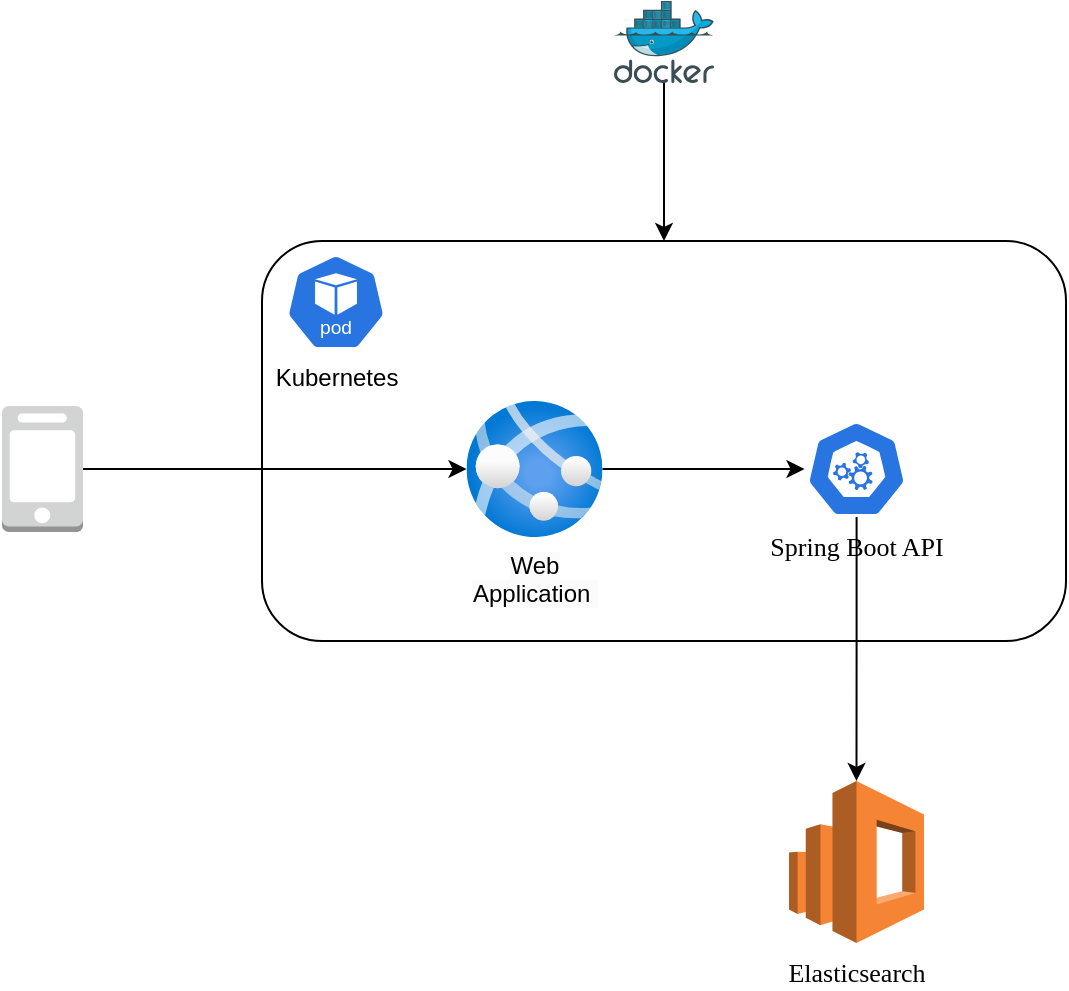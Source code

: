 <mxfile version="24.7.7">
  <diagram name="Page-1" id="mP5uzz1efAgGm_52qq7V">
    <mxGraphModel dx="1352" dy="705" grid="1" gridSize="10" guides="1" tooltips="1" connect="1" arrows="1" fold="1" page="1" pageScale="1" pageWidth="827" pageHeight="1169" math="0" shadow="0">
      <root>
        <mxCell id="0" />
        <mxCell id="1" parent="0" />
        <mxCell id="9Rvq3cSdDLq9e7eol2_--9" value="" style="rounded=1;whiteSpace=wrap;html=1;" vertex="1" parent="1">
          <mxGeometry x="190" y="168.5" width="402" height="200" as="geometry" />
        </mxCell>
        <mxCell id="9Rvq3cSdDLq9e7eol2_--2" value="&lt;span style=&quot;white-space: normal; background-color: rgb(251, 251, 251);&quot;&gt;Web Application&amp;nbsp;&lt;/span&gt;" style="image;aspect=fixed;html=1;points=[];align=center;fontSize=12;image=img/lib/azure2/app_services/App_Services.svg;" vertex="1" parent="1">
          <mxGeometry x="292.25" y="248.5" width="68" height="68" as="geometry" />
        </mxCell>
        <mxCell id="9Rvq3cSdDLq9e7eol2_--6" style="edgeStyle=orthogonalEdgeStyle;rounded=0;orthogonalLoop=1;jettySize=auto;html=1;" edge="1" parent="1" source="9Rvq3cSdDLq9e7eol2_--3" target="9Rvq3cSdDLq9e7eol2_--5">
          <mxGeometry relative="1" as="geometry" />
        </mxCell>
        <mxCell id="9Rvq3cSdDLq9e7eol2_--3" value="&lt;p style=&quot;margin: 0px; font-style: normal; font-variant-caps: normal; font-stretch: normal; font-size: 13px; line-height: normal; font-family: &amp;quot;.AppleSystemUIFontMonospaced&amp;quot;; font-size-adjust: none; font-kerning: auto; font-variant-alternates: normal; font-variant-ligatures: normal; font-variant-numeric: normal; font-variant-east-asian: normal; font-variant-position: normal; font-variant-emoji: normal; font-feature-settings: normal; font-optical-sizing: auto; font-variation-settings: normal;&quot;&gt;Spring Boot API&lt;/p&gt;" style="aspect=fixed;sketch=0;html=1;dashed=0;whitespace=wrap;verticalLabelPosition=bottom;verticalAlign=top;fillColor=#2875E2;strokeColor=#ffffff;points=[[0.005,0.63,0],[0.1,0.2,0],[0.9,0.2,0],[0.5,0,0],[0.995,0.63,0],[0.72,0.99,0],[0.5,1,0],[0.28,0.99,0]];shape=mxgraph.kubernetes.icon2;prIcon=api" vertex="1" parent="1">
          <mxGeometry x="462.25" y="258.5" width="50" height="48" as="geometry" />
        </mxCell>
        <mxCell id="9Rvq3cSdDLq9e7eol2_--4" style="edgeStyle=orthogonalEdgeStyle;rounded=0;orthogonalLoop=1;jettySize=auto;html=1;entryX=-0.02;entryY=0.5;entryDx=0;entryDy=0;entryPerimeter=0;" edge="1" parent="1" source="9Rvq3cSdDLq9e7eol2_--2" target="9Rvq3cSdDLq9e7eol2_--3">
          <mxGeometry relative="1" as="geometry" />
        </mxCell>
        <mxCell id="9Rvq3cSdDLq9e7eol2_--5" value="&lt;p style=&quot;margin: 0px; font-style: normal; font-variant-caps: normal; font-stretch: normal; font-size: 13px; line-height: normal; font-family: &amp;quot;.AppleSystemUIFontMonospaced&amp;quot;; font-size-adjust: none; font-kerning: auto; font-variant-alternates: normal; font-variant-ligatures: normal; font-variant-numeric: normal; font-variant-east-asian: normal; font-variant-position: normal; font-variant-emoji: normal; font-feature-settings: normal; font-optical-sizing: auto; font-variation-settings: normal;&quot;&gt;Elasticsearch&lt;/p&gt;" style="outlineConnect=0;dashed=0;verticalLabelPosition=bottom;verticalAlign=top;align=center;html=1;shape=mxgraph.aws3.elasticsearch_service;fillColor=#F58534;gradientColor=none;" vertex="1" parent="1">
          <mxGeometry x="453.5" y="438.5" width="67.5" height="81" as="geometry" />
        </mxCell>
        <mxCell id="9Rvq3cSdDLq9e7eol2_--11" style="edgeStyle=orthogonalEdgeStyle;rounded=0;orthogonalLoop=1;jettySize=auto;html=1;entryX=0.5;entryY=0;entryDx=0;entryDy=0;" edge="1" parent="1" source="9Rvq3cSdDLq9e7eol2_--7" target="9Rvq3cSdDLq9e7eol2_--9">
          <mxGeometry relative="1" as="geometry" />
        </mxCell>
        <mxCell id="9Rvq3cSdDLq9e7eol2_--7" value="" style="image;sketch=0;aspect=fixed;html=1;points=[];align=center;fontSize=12;image=img/lib/mscae/Docker.svg;" vertex="1" parent="1">
          <mxGeometry x="366" y="48.5" width="50" height="41" as="geometry" />
        </mxCell>
        <mxCell id="9Rvq3cSdDLq9e7eol2_--10" value="Kubernetes" style="aspect=fixed;sketch=0;html=1;dashed=0;whitespace=wrap;verticalLabelPosition=bottom;verticalAlign=top;fillColor=#2875E2;strokeColor=#ffffff;points=[[0.005,0.63,0],[0.1,0.2,0],[0.9,0.2,0],[0.5,0,0],[0.995,0.63,0],[0.72,0.99,0],[0.5,1,0],[0.28,0.99,0]];shape=mxgraph.kubernetes.icon2;kubernetesLabel=1;prIcon=pod" vertex="1" parent="1">
          <mxGeometry x="202" y="175" width="50" height="48" as="geometry" />
        </mxCell>
        <mxCell id="9Rvq3cSdDLq9e7eol2_--13" style="edgeStyle=orthogonalEdgeStyle;rounded=0;orthogonalLoop=1;jettySize=auto;html=1;" edge="1" parent="1" source="9Rvq3cSdDLq9e7eol2_--12" target="9Rvq3cSdDLq9e7eol2_--2">
          <mxGeometry relative="1" as="geometry" />
        </mxCell>
        <mxCell id="9Rvq3cSdDLq9e7eol2_--12" value="" style="outlineConnect=0;dashed=0;verticalLabelPosition=bottom;verticalAlign=top;align=center;html=1;shape=mxgraph.aws3.mobile_client;fillColor=#D2D3D3;gradientColor=none;" vertex="1" parent="1">
          <mxGeometry x="60" y="251" width="40.5" height="63" as="geometry" />
        </mxCell>
      </root>
    </mxGraphModel>
  </diagram>
</mxfile>
